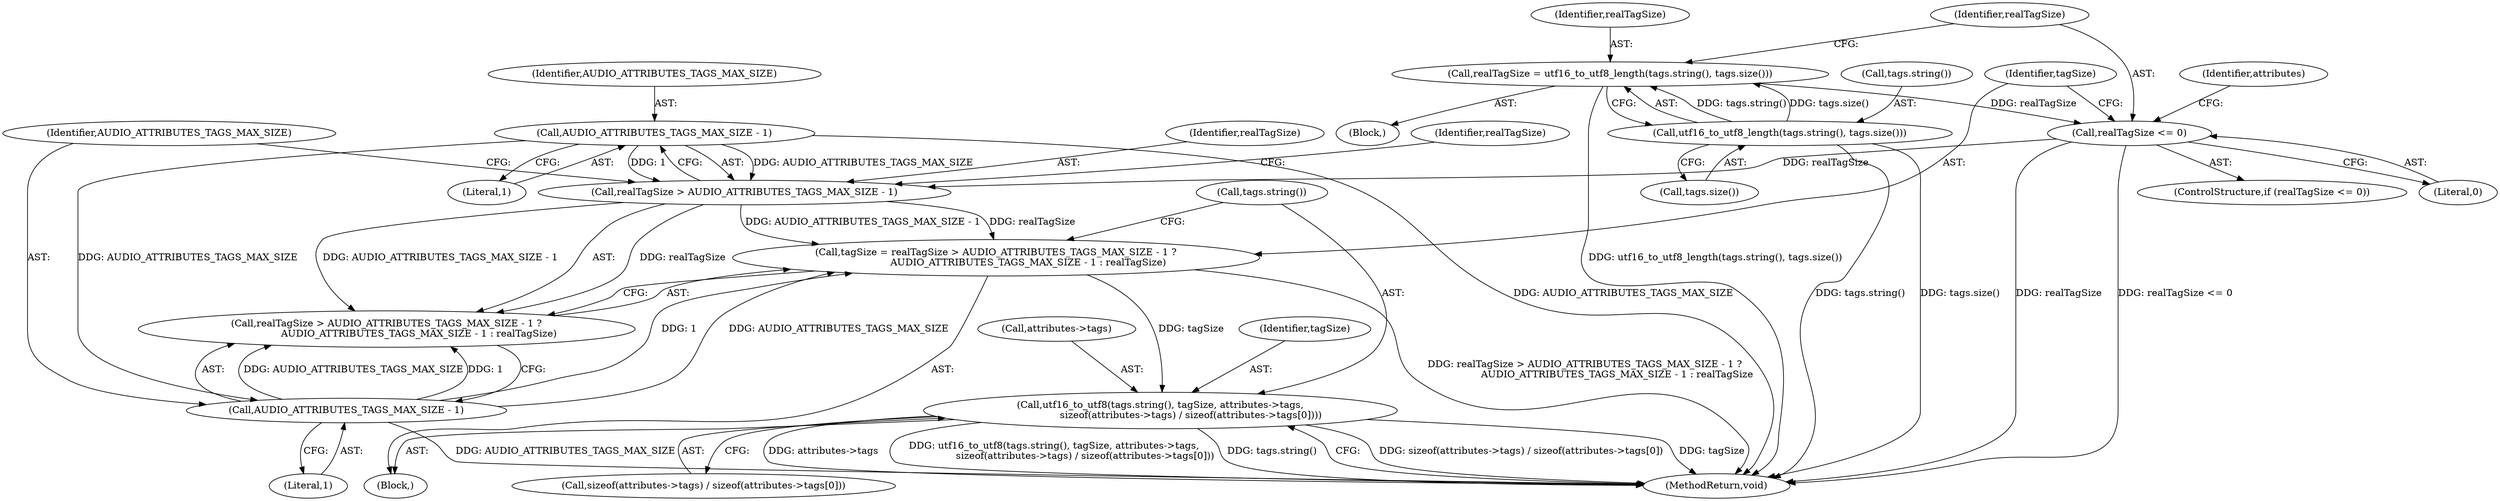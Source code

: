 digraph "0_Android_3944c65637dfed14a5a895685edfa4bacaf9f76e@pointer" {
"1000176" [label="(Call,utf16_to_utf8(tags.string(), tagSize, attributes->tags,\n                    sizeof(attributes->tags) / sizeof(attributes->tags[0])))"];
"1000164" [label="(Call,tagSize = realTagSize > AUDIO_ATTRIBUTES_TAGS_MAX_SIZE - 1 ?\n                     AUDIO_ATTRIBUTES_TAGS_MAX_SIZE - 1 : realTagSize)"];
"1000172" [label="(Call,AUDIO_ATTRIBUTES_TAGS_MAX_SIZE - 1)"];
"1000169" [label="(Call,AUDIO_ATTRIBUTES_TAGS_MAX_SIZE - 1)"];
"1000167" [label="(Call,realTagSize > AUDIO_ATTRIBUTES_TAGS_MAX_SIZE - 1)"];
"1000152" [label="(Call,realTagSize <= 0)"];
"1000146" [label="(Call,realTagSize = utf16_to_utf8_length(tags.string(), tags.size()))"];
"1000148" [label="(Call,utf16_to_utf8_length(tags.string(), tags.size()))"];
"1000182" [label="(Call,sizeof(attributes->tags) / sizeof(attributes->tags[0]))"];
"1000166" [label="(Call,realTagSize > AUDIO_ATTRIBUTES_TAGS_MAX_SIZE - 1 ?\n                     AUDIO_ATTRIBUTES_TAGS_MAX_SIZE - 1 : realTagSize)"];
"1000175" [label="(Identifier,realTagSize)"];
"1000151" [label="(ControlStructure,if (realTagSize <= 0))"];
"1000177" [label="(Call,tags.string())"];
"1000167" [label="(Call,realTagSize > AUDIO_ATTRIBUTES_TAGS_MAX_SIZE - 1)"];
"1000171" [label="(Literal,1)"];
"1000140" [label="(Block,)"];
"1000165" [label="(Identifier,tagSize)"];
"1000164" [label="(Call,tagSize = realTagSize > AUDIO_ATTRIBUTES_TAGS_MAX_SIZE - 1 ?\n                     AUDIO_ATTRIBUTES_TAGS_MAX_SIZE - 1 : realTagSize)"];
"1000148" [label="(Call,utf16_to_utf8_length(tags.string(), tags.size()))"];
"1000147" [label="(Identifier,realTagSize)"];
"1000169" [label="(Call,AUDIO_ATTRIBUTES_TAGS_MAX_SIZE - 1)"];
"1000146" [label="(Call,realTagSize = utf16_to_utf8_length(tags.string(), tags.size()))"];
"1000178" [label="(Identifier,tagSize)"];
"1000153" [label="(Identifier,realTagSize)"];
"1000162" [label="(Block,)"];
"1000168" [label="(Identifier,realTagSize)"];
"1000202" [label="(MethodReturn,void)"];
"1000149" [label="(Call,tags.string())"];
"1000154" [label="(Literal,0)"];
"1000179" [label="(Call,attributes->tags)"];
"1000176" [label="(Call,utf16_to_utf8(tags.string(), tagSize, attributes->tags,\n                    sizeof(attributes->tags) / sizeof(attributes->tags[0])))"];
"1000174" [label="(Literal,1)"];
"1000170" [label="(Identifier,AUDIO_ATTRIBUTES_TAGS_MAX_SIZE)"];
"1000152" [label="(Call,realTagSize <= 0)"];
"1000173" [label="(Identifier,AUDIO_ATTRIBUTES_TAGS_MAX_SIZE)"];
"1000150" [label="(Call,tags.size())"];
"1000172" [label="(Call,AUDIO_ATTRIBUTES_TAGS_MAX_SIZE - 1)"];
"1000158" [label="(Identifier,attributes)"];
"1000176" -> "1000162"  [label="AST: "];
"1000176" -> "1000182"  [label="CFG: "];
"1000177" -> "1000176"  [label="AST: "];
"1000178" -> "1000176"  [label="AST: "];
"1000179" -> "1000176"  [label="AST: "];
"1000182" -> "1000176"  [label="AST: "];
"1000202" -> "1000176"  [label="CFG: "];
"1000176" -> "1000202"  [label="DDG: sizeof(attributes->tags) / sizeof(attributes->tags[0])"];
"1000176" -> "1000202"  [label="DDG: tagSize"];
"1000176" -> "1000202"  [label="DDG: attributes->tags"];
"1000176" -> "1000202"  [label="DDG: utf16_to_utf8(tags.string(), tagSize, attributes->tags,\n                    sizeof(attributes->tags) / sizeof(attributes->tags[0]))"];
"1000176" -> "1000202"  [label="DDG: tags.string()"];
"1000164" -> "1000176"  [label="DDG: tagSize"];
"1000164" -> "1000162"  [label="AST: "];
"1000164" -> "1000166"  [label="CFG: "];
"1000165" -> "1000164"  [label="AST: "];
"1000166" -> "1000164"  [label="AST: "];
"1000177" -> "1000164"  [label="CFG: "];
"1000164" -> "1000202"  [label="DDG: realTagSize > AUDIO_ATTRIBUTES_TAGS_MAX_SIZE - 1 ?\n                     AUDIO_ATTRIBUTES_TAGS_MAX_SIZE - 1 : realTagSize"];
"1000172" -> "1000164"  [label="DDG: AUDIO_ATTRIBUTES_TAGS_MAX_SIZE"];
"1000172" -> "1000164"  [label="DDG: 1"];
"1000167" -> "1000164"  [label="DDG: AUDIO_ATTRIBUTES_TAGS_MAX_SIZE - 1"];
"1000167" -> "1000164"  [label="DDG: realTagSize"];
"1000172" -> "1000166"  [label="AST: "];
"1000172" -> "1000174"  [label="CFG: "];
"1000173" -> "1000172"  [label="AST: "];
"1000174" -> "1000172"  [label="AST: "];
"1000166" -> "1000172"  [label="CFG: "];
"1000172" -> "1000202"  [label="DDG: AUDIO_ATTRIBUTES_TAGS_MAX_SIZE"];
"1000172" -> "1000166"  [label="DDG: AUDIO_ATTRIBUTES_TAGS_MAX_SIZE"];
"1000172" -> "1000166"  [label="DDG: 1"];
"1000169" -> "1000172"  [label="DDG: AUDIO_ATTRIBUTES_TAGS_MAX_SIZE"];
"1000169" -> "1000167"  [label="AST: "];
"1000169" -> "1000171"  [label="CFG: "];
"1000170" -> "1000169"  [label="AST: "];
"1000171" -> "1000169"  [label="AST: "];
"1000167" -> "1000169"  [label="CFG: "];
"1000169" -> "1000202"  [label="DDG: AUDIO_ATTRIBUTES_TAGS_MAX_SIZE"];
"1000169" -> "1000167"  [label="DDG: AUDIO_ATTRIBUTES_TAGS_MAX_SIZE"];
"1000169" -> "1000167"  [label="DDG: 1"];
"1000167" -> "1000166"  [label="AST: "];
"1000168" -> "1000167"  [label="AST: "];
"1000173" -> "1000167"  [label="CFG: "];
"1000175" -> "1000167"  [label="CFG: "];
"1000152" -> "1000167"  [label="DDG: realTagSize"];
"1000167" -> "1000166"  [label="DDG: AUDIO_ATTRIBUTES_TAGS_MAX_SIZE - 1"];
"1000167" -> "1000166"  [label="DDG: realTagSize"];
"1000152" -> "1000151"  [label="AST: "];
"1000152" -> "1000154"  [label="CFG: "];
"1000153" -> "1000152"  [label="AST: "];
"1000154" -> "1000152"  [label="AST: "];
"1000158" -> "1000152"  [label="CFG: "];
"1000165" -> "1000152"  [label="CFG: "];
"1000152" -> "1000202"  [label="DDG: realTagSize"];
"1000152" -> "1000202"  [label="DDG: realTagSize <= 0"];
"1000146" -> "1000152"  [label="DDG: realTagSize"];
"1000146" -> "1000140"  [label="AST: "];
"1000146" -> "1000148"  [label="CFG: "];
"1000147" -> "1000146"  [label="AST: "];
"1000148" -> "1000146"  [label="AST: "];
"1000153" -> "1000146"  [label="CFG: "];
"1000146" -> "1000202"  [label="DDG: utf16_to_utf8_length(tags.string(), tags.size())"];
"1000148" -> "1000146"  [label="DDG: tags.string()"];
"1000148" -> "1000146"  [label="DDG: tags.size()"];
"1000148" -> "1000150"  [label="CFG: "];
"1000149" -> "1000148"  [label="AST: "];
"1000150" -> "1000148"  [label="AST: "];
"1000148" -> "1000202"  [label="DDG: tags.string()"];
"1000148" -> "1000202"  [label="DDG: tags.size()"];
}
